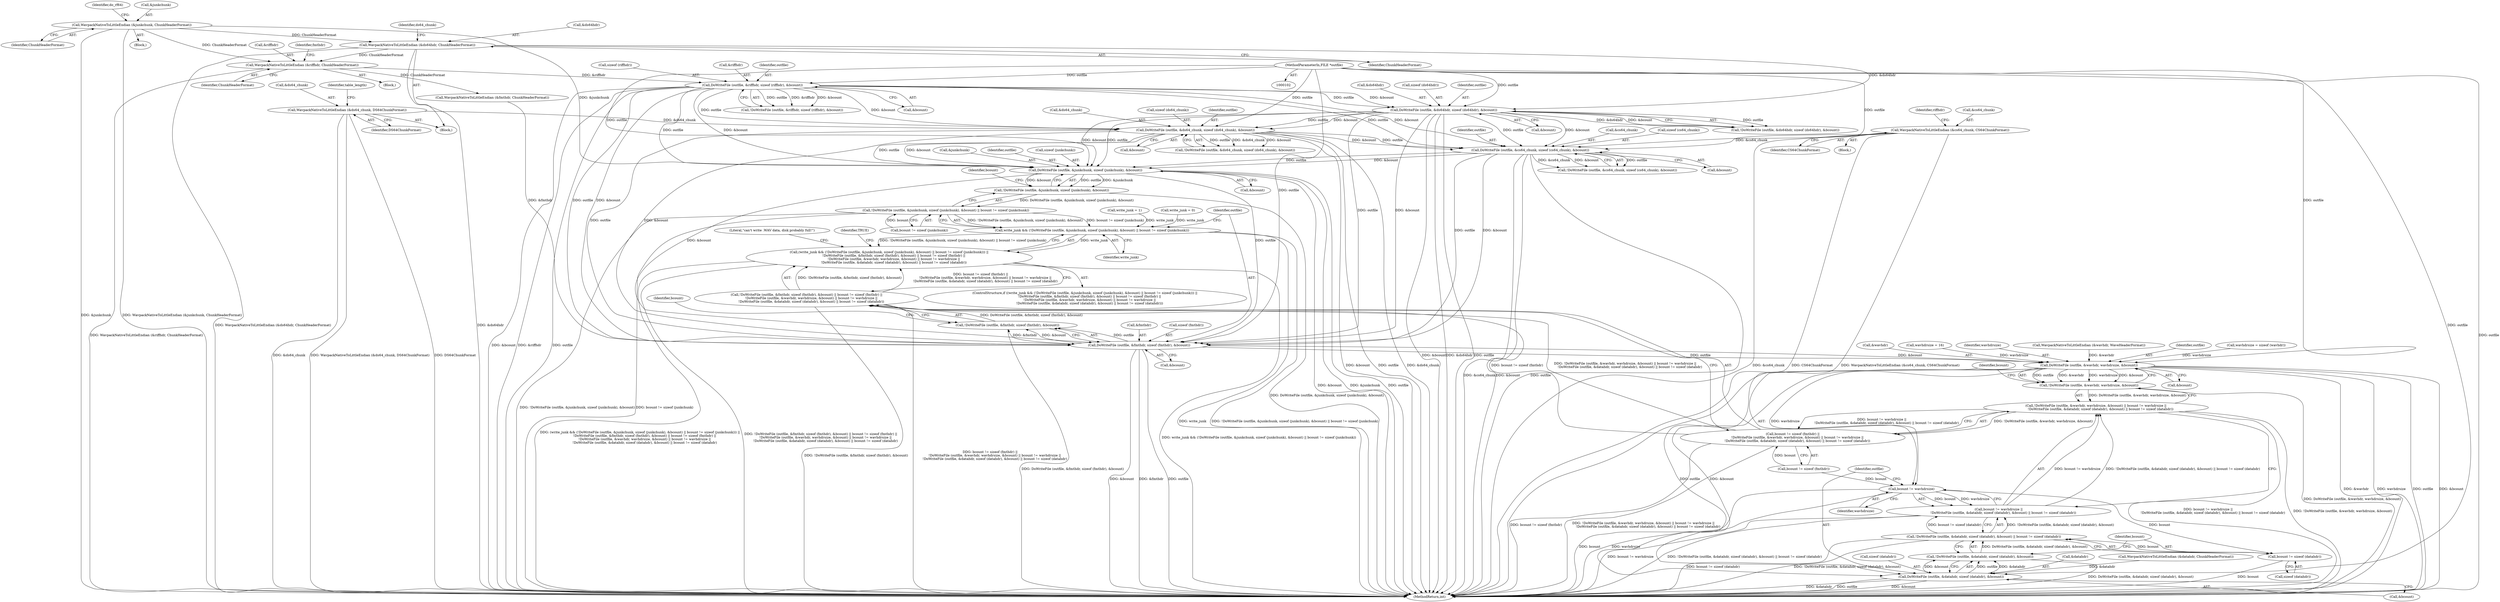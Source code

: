 digraph "0_WavPack_d5bf76b5a88d044a1be1d5656698e3ba737167e5_0@pointer" {
"1000664" [label="(Call,DoWriteFile (outfile, &junkchunk, sizeof (junkchunk), &bcount))"];
"1000618" [label="(Call,DoWriteFile (outfile, &ds64_chunk, sizeof (ds64_chunk), &bcount))"];
"1000602" [label="(Call,DoWriteFile (outfile, &ds64hdr, sizeof (ds64hdr), &bcount))"];
"1000584" [label="(Call,DoWriteFile (outfile, &riffhdr, sizeof (riffhdr), &bcount))"];
"1000103" [label="(MethodParameterIn,FILE *outfile)"];
"1000565" [label="(Call,WavpackNativeToLittleEndian (&riffhdr, ChunkHeaderFormat))"];
"1000520" [label="(Call,WavpackNativeToLittleEndian (&ds64hdr, ChunkHeaderFormat))"];
"1000455" [label="(Call,WavpackNativeToLittleEndian (&junkchunk, ChunkHeaderFormat))"];
"1000524" [label="(Call,WavpackNativeToLittleEndian (&ds64_chunk, DS64ChunkFormat))"];
"1000641" [label="(Call,DoWriteFile (outfile, &cs64_chunk, sizeof (cs64_chunk), &bcount))"];
"1000561" [label="(Call,WavpackNativeToLittleEndian (&cs64_chunk, CS64ChunkFormat))"];
"1000663" [label="(Call,!DoWriteFile (outfile, &junkchunk, sizeof (junkchunk), &bcount))"];
"1000662" [label="(Call,!DoWriteFile (outfile, &junkchunk, sizeof (junkchunk), &bcount) || bcount != sizeof (junkchunk))"];
"1000660" [label="(Call,write_junk && (!DoWriteFile (outfile, &junkchunk, sizeof (junkchunk), &bcount) || bcount != sizeof (junkchunk)))"];
"1000659" [label="(Call,(write_junk && (!DoWriteFile (outfile, &junkchunk, sizeof (junkchunk), &bcount) || bcount != sizeof (junkchunk))) ||\n         !DoWriteFile (outfile, &fmthdr, sizeof (fmthdr), &bcount) || bcount != sizeof (fmthdr) ||\n         !DoWriteFile (outfile, &wavhdr, wavhdrsize, &bcount) || bcount != wavhdrsize ||\n         !DoWriteFile (outfile, &datahdr, sizeof (datahdr), &bcount) || bcount != sizeof (datahdr))"];
"1000678" [label="(Call,DoWriteFile (outfile, &fmthdr, sizeof (fmthdr), &bcount))"];
"1000677" [label="(Call,!DoWriteFile (outfile, &fmthdr, sizeof (fmthdr), &bcount))"];
"1000676" [label="(Call,!DoWriteFile (outfile, &fmthdr, sizeof (fmthdr), &bcount) || bcount != sizeof (fmthdr) ||\n         !DoWriteFile (outfile, &wavhdr, wavhdrsize, &bcount) || bcount != wavhdrsize ||\n         !DoWriteFile (outfile, &datahdr, sizeof (datahdr), &bcount) || bcount != sizeof (datahdr))"];
"1000693" [label="(Call,DoWriteFile (outfile, &wavhdr, wavhdrsize, &bcount))"];
"1000692" [label="(Call,!DoWriteFile (outfile, &wavhdr, wavhdrsize, &bcount))"];
"1000691" [label="(Call,!DoWriteFile (outfile, &wavhdr, wavhdrsize, &bcount) || bcount != wavhdrsize ||\n         !DoWriteFile (outfile, &datahdr, sizeof (datahdr), &bcount) || bcount != sizeof (datahdr))"];
"1000686" [label="(Call,bcount != sizeof (fmthdr) ||\n         !DoWriteFile (outfile, &wavhdr, wavhdrsize, &bcount) || bcount != wavhdrsize ||\n         !DoWriteFile (outfile, &datahdr, sizeof (datahdr), &bcount) || bcount != sizeof (datahdr))"];
"1000701" [label="(Call,bcount != wavhdrsize)"];
"1000700" [label="(Call,bcount != wavhdrsize ||\n         !DoWriteFile (outfile, &datahdr, sizeof (datahdr), &bcount) || bcount != sizeof (datahdr))"];
"1000714" [label="(Call,bcount != sizeof (datahdr))"];
"1000704" [label="(Call,!DoWriteFile (outfile, &datahdr, sizeof (datahdr), &bcount) || bcount != sizeof (datahdr))"];
"1000706" [label="(Call,DoWriteFile (outfile, &datahdr, sizeof (datahdr), &bcount))"];
"1000705" [label="(Call,!DoWriteFile (outfile, &datahdr, sizeof (datahdr), &bcount))"];
"1000571" [label="(Identifier,fmthdr)"];
"1000524" [label="(Call,WavpackNativeToLittleEndian (&ds64_chunk, DS64ChunkFormat))"];
"1000583" [label="(Call,!DoWriteFile (outfile, &riffhdr, sizeof (riffhdr), &bcount))"];
"1000704" [label="(Call,!DoWriteFile (outfile, &datahdr, sizeof (datahdr), &bcount) || bcount != sizeof (datahdr))"];
"1000663" [label="(Call,!DoWriteFile (outfile, &junkchunk, sizeof (junkchunk), &bcount))"];
"1000715" [label="(Identifier,bcount)"];
"1000692" [label="(Call,!DoWriteFile (outfile, &wavhdr, wavhdrsize, &bcount))"];
"1000676" [label="(Call,!DoWriteFile (outfile, &fmthdr, sizeof (fmthdr), &bcount) || bcount != sizeof (fmthdr) ||\n         !DoWriteFile (outfile, &wavhdr, wavhdrsize, &bcount) || bcount != wavhdrsize ||\n         !DoWriteFile (outfile, &datahdr, sizeof (datahdr), &bcount) || bcount != sizeof (datahdr))"];
"1000702" [label="(Identifier,bcount)"];
"1000672" [label="(Call,bcount != sizeof (junkchunk))"];
"1000561" [label="(Call,WavpackNativeToLittleEndian (&cs64_chunk, CS64ChunkFormat))"];
"1000658" [label="(ControlStructure,if ((write_junk && (!DoWriteFile (outfile, &junkchunk, sizeof (junkchunk), &bcount) || bcount != sizeof (junkchunk))) ||\n         !DoWriteFile (outfile, &fmthdr, sizeof (fmthdr), &bcount) || bcount != sizeof (fmthdr) ||\n         !DoWriteFile (outfile, &wavhdr, wavhdrsize, &bcount) || bcount != wavhdrsize ||\n         !DoWriteFile (outfile, &datahdr, sizeof (datahdr), &bcount) || bcount != sizeof (datahdr)))"];
"1000455" [label="(Call,WavpackNativeToLittleEndian (&junkchunk, ChunkHeaderFormat))"];
"1000458" [label="(Identifier,ChunkHeaderFormat)"];
"1000686" [label="(Call,bcount != sizeof (fmthdr) ||\n         !DoWriteFile (outfile, &wavhdr, wavhdrsize, &bcount) || bcount != wavhdrsize ||\n         !DoWriteFile (outfile, &datahdr, sizeof (datahdr), &bcount) || bcount != sizeof (datahdr))"];
"1000666" [label="(Call,&junkchunk)"];
"1000698" [label="(Call,&bcount)"];
"1000604" [label="(Call,&ds64hdr)"];
"1000461" [label="(Block,)"];
"1000691" [label="(Call,!DoWriteFile (outfile, &wavhdr, wavhdrsize, &bcount) || bcount != wavhdrsize ||\n         !DoWriteFile (outfile, &datahdr, sizeof (datahdr), &bcount) || bcount != sizeof (datahdr))"];
"1000620" [label="(Call,&ds64_chunk)"];
"1000714" [label="(Call,bcount != sizeof (datahdr))"];
"1000712" [label="(Call,&bcount)"];
"1000103" [label="(MethodParameterIn,FILE *outfile)"];
"1000566" [label="(Call,&riffhdr)"];
"1000643" [label="(Call,&cs64_chunk)"];
"1000588" [label="(Call,sizeof (riffhdr))"];
"1000707" [label="(Identifier,outfile)"];
"1000660" [label="(Call,write_junk && (!DoWriteFile (outfile, &junkchunk, sizeof (junkchunk), &bcount) || bcount != sizeof (junkchunk)))"];
"1000680" [label="(Call,&fmthdr)"];
"1000586" [label="(Call,&riffhdr)"];
"1000703" [label="(Identifier,wavhdrsize)"];
"1000460" [label="(Identifier,do_rf64)"];
"1000673" [label="(Identifier,bcount)"];
"1000645" [label="(Call,sizeof (cs64_chunk))"];
"1000665" [label="(Identifier,outfile)"];
"1000684" [label="(Call,&bcount)"];
"1000716" [label="(Call,sizeof (datahdr))"];
"1000567" [label="(Identifier,riffhdr)"];
"1000577" [label="(Call,WavpackNativeToLittleEndian (&datahdr, ChunkHeaderFormat))"];
"1000701" [label="(Call,bcount != wavhdrsize)"];
"1000693" [label="(Call,DoWriteFile (outfile, &wavhdr, wavhdrsize, &bcount))"];
"1000608" [label="(Call,&bcount)"];
"1000725" [label="(MethodReturn,int)"];
"1000113" [label="(Call,write_junk = 1)"];
"1000662" [label="(Call,!DoWriteFile (outfile, &junkchunk, sizeof (junkchunk), &bcount) || bcount != sizeof (junkchunk))"];
"1000562" [label="(Call,&cs64_chunk)"];
"1000435" [label="(Block,)"];
"1000695" [label="(Call,&wavhdr)"];
"1000565" [label="(Call,WavpackNativeToLittleEndian (&riffhdr, ChunkHeaderFormat))"];
"1000545" [label="(Identifier,table_length)"];
"1000700" [label="(Call,bcount != wavhdrsize ||\n         !DoWriteFile (outfile, &datahdr, sizeof (datahdr), &bcount) || bcount != sizeof (datahdr))"];
"1000668" [label="(Call,sizeof (junkchunk))"];
"1000521" [label="(Call,&ds64hdr)"];
"1000641" [label="(Call,DoWriteFile (outfile, &cs64_chunk, sizeof (cs64_chunk), &bcount))"];
"1000622" [label="(Call,sizeof (ds64_chunk))"];
"1000523" [label="(Identifier,ChunkHeaderFormat)"];
"1000564" [label="(Identifier,CS64ChunkFormat)"];
"1000670" [label="(Call,&bcount)"];
"1000661" [label="(Identifier,write_junk)"];
"1000520" [label="(Call,WavpackNativeToLittleEndian (&ds64hdr, ChunkHeaderFormat))"];
"1000659" [label="(Call,(write_junk && (!DoWriteFile (outfile, &junkchunk, sizeof (junkchunk), &bcount) || bcount != sizeof (junkchunk))) ||\n         !DoWriteFile (outfile, &fmthdr, sizeof (fmthdr), &bcount) || bcount != sizeof (fmthdr) ||\n         !DoWriteFile (outfile, &wavhdr, wavhdrsize, &bcount) || bcount != wavhdrsize ||\n         !DoWriteFile (outfile, &datahdr, sizeof (datahdr), &bcount) || bcount != sizeof (datahdr))"];
"1000710" [label="(Call,sizeof (datahdr))"];
"1000682" [label="(Call,sizeof (fmthdr))"];
"1000590" [label="(Call,&bcount)"];
"1000568" [label="(Identifier,ChunkHeaderFormat)"];
"1000640" [label="(Call,!DoWriteFile (outfile, &cs64_chunk, sizeof (cs64_chunk), &bcount))"];
"1000705" [label="(Call,!DoWriteFile (outfile, &datahdr, sizeof (datahdr), &bcount))"];
"1000708" [label="(Call,&datahdr)"];
"1000165" [label="(Call,wavhdrsize = 16)"];
"1000456" [label="(Call,&junkchunk)"];
"1000569" [label="(Call,WavpackNativeToLittleEndian (&fmthdr, ChunkHeaderFormat))"];
"1000211" [label="(Call,write_junk = 0)"];
"1000697" [label="(Identifier,wavhdrsize)"];
"1000606" [label="(Call,sizeof (ds64hdr))"];
"1000617" [label="(Call,!DoWriteFile (outfile, &ds64_chunk, sizeof (ds64_chunk), &bcount))"];
"1000642" [label="(Identifier,outfile)"];
"1000584" [label="(Call,DoWriteFile (outfile, &riffhdr, sizeof (riffhdr), &bcount))"];
"1000601" [label="(Call,!DoWriteFile (outfile, &ds64hdr, sizeof (ds64hdr), &bcount))"];
"1000678" [label="(Call,DoWriteFile (outfile, &fmthdr, sizeof (fmthdr), &bcount))"];
"1000526" [label="(Identifier,ds64_chunk)"];
"1000624" [label="(Call,&bcount)"];
"1000706" [label="(Call,DoWriteFile (outfile, &datahdr, sizeof (datahdr), &bcount))"];
"1000687" [label="(Call,bcount != sizeof (fmthdr))"];
"1000585" [label="(Identifier,outfile)"];
"1000720" [label="(Literal,\"can't write .WAV data, disk probably full!\")"];
"1000647" [label="(Call,&bcount)"];
"1000527" [label="(Identifier,DS64ChunkFormat)"];
"1000688" [label="(Identifier,bcount)"];
"1000679" [label="(Identifier,outfile)"];
"1000724" [label="(Identifier,TRUE)"];
"1000573" [label="(Call,WavpackNativeToLittleEndian (&wavhdr, WaveHeaderFormat))"];
"1000546" [label="(Block,)"];
"1000602" [label="(Call,DoWriteFile (outfile, &ds64hdr, sizeof (ds64hdr), &bcount))"];
"1000664" [label="(Call,DoWriteFile (outfile, &junkchunk, sizeof (junkchunk), &bcount))"];
"1000677" [label="(Call,!DoWriteFile (outfile, &fmthdr, sizeof (fmthdr), &bcount))"];
"1000107" [label="(Block,)"];
"1000619" [label="(Identifier,outfile)"];
"1000694" [label="(Identifier,outfile)"];
"1000525" [label="(Call,&ds64_chunk)"];
"1000272" [label="(Call,wavhdrsize = sizeof (wavhdr))"];
"1000618" [label="(Call,DoWriteFile (outfile, &ds64_chunk, sizeof (ds64_chunk), &bcount))"];
"1000603" [label="(Identifier,outfile)"];
"1000664" -> "1000663"  [label="AST: "];
"1000664" -> "1000670"  [label="CFG: "];
"1000665" -> "1000664"  [label="AST: "];
"1000666" -> "1000664"  [label="AST: "];
"1000668" -> "1000664"  [label="AST: "];
"1000670" -> "1000664"  [label="AST: "];
"1000663" -> "1000664"  [label="CFG: "];
"1000664" -> "1000725"  [label="DDG: &bcount"];
"1000664" -> "1000725"  [label="DDG: &junkchunk"];
"1000664" -> "1000725"  [label="DDG: outfile"];
"1000664" -> "1000663"  [label="DDG: outfile"];
"1000664" -> "1000663"  [label="DDG: &junkchunk"];
"1000664" -> "1000663"  [label="DDG: &bcount"];
"1000618" -> "1000664"  [label="DDG: outfile"];
"1000618" -> "1000664"  [label="DDG: &bcount"];
"1000602" -> "1000664"  [label="DDG: outfile"];
"1000602" -> "1000664"  [label="DDG: &bcount"];
"1000641" -> "1000664"  [label="DDG: outfile"];
"1000641" -> "1000664"  [label="DDG: &bcount"];
"1000584" -> "1000664"  [label="DDG: outfile"];
"1000584" -> "1000664"  [label="DDG: &bcount"];
"1000103" -> "1000664"  [label="DDG: outfile"];
"1000455" -> "1000664"  [label="DDG: &junkchunk"];
"1000664" -> "1000678"  [label="DDG: outfile"];
"1000664" -> "1000678"  [label="DDG: &bcount"];
"1000618" -> "1000617"  [label="AST: "];
"1000618" -> "1000624"  [label="CFG: "];
"1000619" -> "1000618"  [label="AST: "];
"1000620" -> "1000618"  [label="AST: "];
"1000622" -> "1000618"  [label="AST: "];
"1000624" -> "1000618"  [label="AST: "];
"1000617" -> "1000618"  [label="CFG: "];
"1000618" -> "1000725"  [label="DDG: &bcount"];
"1000618" -> "1000725"  [label="DDG: outfile"];
"1000618" -> "1000725"  [label="DDG: &ds64_chunk"];
"1000618" -> "1000617"  [label="DDG: outfile"];
"1000618" -> "1000617"  [label="DDG: &ds64_chunk"];
"1000618" -> "1000617"  [label="DDG: &bcount"];
"1000602" -> "1000618"  [label="DDG: outfile"];
"1000602" -> "1000618"  [label="DDG: &bcount"];
"1000584" -> "1000618"  [label="DDG: outfile"];
"1000584" -> "1000618"  [label="DDG: &bcount"];
"1000103" -> "1000618"  [label="DDG: outfile"];
"1000524" -> "1000618"  [label="DDG: &ds64_chunk"];
"1000618" -> "1000641"  [label="DDG: outfile"];
"1000618" -> "1000641"  [label="DDG: &bcount"];
"1000618" -> "1000678"  [label="DDG: outfile"];
"1000618" -> "1000678"  [label="DDG: &bcount"];
"1000602" -> "1000601"  [label="AST: "];
"1000602" -> "1000608"  [label="CFG: "];
"1000603" -> "1000602"  [label="AST: "];
"1000604" -> "1000602"  [label="AST: "];
"1000606" -> "1000602"  [label="AST: "];
"1000608" -> "1000602"  [label="AST: "];
"1000601" -> "1000602"  [label="CFG: "];
"1000602" -> "1000725"  [label="DDG: &bcount"];
"1000602" -> "1000725"  [label="DDG: &ds64hdr"];
"1000602" -> "1000725"  [label="DDG: outfile"];
"1000602" -> "1000601"  [label="DDG: outfile"];
"1000602" -> "1000601"  [label="DDG: &ds64hdr"];
"1000602" -> "1000601"  [label="DDG: &bcount"];
"1000584" -> "1000602"  [label="DDG: outfile"];
"1000584" -> "1000602"  [label="DDG: &bcount"];
"1000103" -> "1000602"  [label="DDG: outfile"];
"1000520" -> "1000602"  [label="DDG: &ds64hdr"];
"1000602" -> "1000641"  [label="DDG: outfile"];
"1000602" -> "1000641"  [label="DDG: &bcount"];
"1000602" -> "1000678"  [label="DDG: outfile"];
"1000602" -> "1000678"  [label="DDG: &bcount"];
"1000584" -> "1000583"  [label="AST: "];
"1000584" -> "1000590"  [label="CFG: "];
"1000585" -> "1000584"  [label="AST: "];
"1000586" -> "1000584"  [label="AST: "];
"1000588" -> "1000584"  [label="AST: "];
"1000590" -> "1000584"  [label="AST: "];
"1000583" -> "1000584"  [label="CFG: "];
"1000584" -> "1000725"  [label="DDG: &bcount"];
"1000584" -> "1000725"  [label="DDG: &riffhdr"];
"1000584" -> "1000725"  [label="DDG: outfile"];
"1000584" -> "1000583"  [label="DDG: outfile"];
"1000584" -> "1000583"  [label="DDG: &riffhdr"];
"1000584" -> "1000583"  [label="DDG: &bcount"];
"1000103" -> "1000584"  [label="DDG: outfile"];
"1000565" -> "1000584"  [label="DDG: &riffhdr"];
"1000584" -> "1000641"  [label="DDG: outfile"];
"1000584" -> "1000641"  [label="DDG: &bcount"];
"1000584" -> "1000678"  [label="DDG: outfile"];
"1000584" -> "1000678"  [label="DDG: &bcount"];
"1000103" -> "1000102"  [label="AST: "];
"1000103" -> "1000725"  [label="DDG: outfile"];
"1000103" -> "1000641"  [label="DDG: outfile"];
"1000103" -> "1000678"  [label="DDG: outfile"];
"1000103" -> "1000693"  [label="DDG: outfile"];
"1000103" -> "1000706"  [label="DDG: outfile"];
"1000565" -> "1000107"  [label="AST: "];
"1000565" -> "1000568"  [label="CFG: "];
"1000566" -> "1000565"  [label="AST: "];
"1000568" -> "1000565"  [label="AST: "];
"1000571" -> "1000565"  [label="CFG: "];
"1000565" -> "1000725"  [label="DDG: WavpackNativeToLittleEndian (&riffhdr, ChunkHeaderFormat)"];
"1000520" -> "1000565"  [label="DDG: ChunkHeaderFormat"];
"1000455" -> "1000565"  [label="DDG: ChunkHeaderFormat"];
"1000565" -> "1000569"  [label="DDG: ChunkHeaderFormat"];
"1000520" -> "1000461"  [label="AST: "];
"1000520" -> "1000523"  [label="CFG: "];
"1000521" -> "1000520"  [label="AST: "];
"1000523" -> "1000520"  [label="AST: "];
"1000526" -> "1000520"  [label="CFG: "];
"1000520" -> "1000725"  [label="DDG: WavpackNativeToLittleEndian (&ds64hdr, ChunkHeaderFormat)"];
"1000520" -> "1000725"  [label="DDG: &ds64hdr"];
"1000455" -> "1000520"  [label="DDG: ChunkHeaderFormat"];
"1000455" -> "1000435"  [label="AST: "];
"1000455" -> "1000458"  [label="CFG: "];
"1000456" -> "1000455"  [label="AST: "];
"1000458" -> "1000455"  [label="AST: "];
"1000460" -> "1000455"  [label="CFG: "];
"1000455" -> "1000725"  [label="DDG: WavpackNativeToLittleEndian (&junkchunk, ChunkHeaderFormat)"];
"1000455" -> "1000725"  [label="DDG: &junkchunk"];
"1000524" -> "1000461"  [label="AST: "];
"1000524" -> "1000527"  [label="CFG: "];
"1000525" -> "1000524"  [label="AST: "];
"1000527" -> "1000524"  [label="AST: "];
"1000545" -> "1000524"  [label="CFG: "];
"1000524" -> "1000725"  [label="DDG: &ds64_chunk"];
"1000524" -> "1000725"  [label="DDG: WavpackNativeToLittleEndian (&ds64_chunk, DS64ChunkFormat)"];
"1000524" -> "1000725"  [label="DDG: DS64ChunkFormat"];
"1000641" -> "1000640"  [label="AST: "];
"1000641" -> "1000647"  [label="CFG: "];
"1000642" -> "1000641"  [label="AST: "];
"1000643" -> "1000641"  [label="AST: "];
"1000645" -> "1000641"  [label="AST: "];
"1000647" -> "1000641"  [label="AST: "];
"1000640" -> "1000641"  [label="CFG: "];
"1000641" -> "1000725"  [label="DDG: &cs64_chunk"];
"1000641" -> "1000725"  [label="DDG: &bcount"];
"1000641" -> "1000725"  [label="DDG: outfile"];
"1000641" -> "1000640"  [label="DDG: outfile"];
"1000641" -> "1000640"  [label="DDG: &cs64_chunk"];
"1000641" -> "1000640"  [label="DDG: &bcount"];
"1000561" -> "1000641"  [label="DDG: &cs64_chunk"];
"1000641" -> "1000678"  [label="DDG: outfile"];
"1000641" -> "1000678"  [label="DDG: &bcount"];
"1000561" -> "1000546"  [label="AST: "];
"1000561" -> "1000564"  [label="CFG: "];
"1000562" -> "1000561"  [label="AST: "];
"1000564" -> "1000561"  [label="AST: "];
"1000567" -> "1000561"  [label="CFG: "];
"1000561" -> "1000725"  [label="DDG: &cs64_chunk"];
"1000561" -> "1000725"  [label="DDG: CS64ChunkFormat"];
"1000561" -> "1000725"  [label="DDG: WavpackNativeToLittleEndian (&cs64_chunk, CS64ChunkFormat)"];
"1000663" -> "1000662"  [label="AST: "];
"1000673" -> "1000663"  [label="CFG: "];
"1000662" -> "1000663"  [label="CFG: "];
"1000663" -> "1000725"  [label="DDG: DoWriteFile (outfile, &junkchunk, sizeof (junkchunk), &bcount)"];
"1000663" -> "1000662"  [label="DDG: DoWriteFile (outfile, &junkchunk, sizeof (junkchunk), &bcount)"];
"1000662" -> "1000660"  [label="AST: "];
"1000662" -> "1000672"  [label="CFG: "];
"1000672" -> "1000662"  [label="AST: "];
"1000660" -> "1000662"  [label="CFG: "];
"1000662" -> "1000725"  [label="DDG: !DoWriteFile (outfile, &junkchunk, sizeof (junkchunk), &bcount)"];
"1000662" -> "1000725"  [label="DDG: bcount != sizeof (junkchunk)"];
"1000662" -> "1000660"  [label="DDG: !DoWriteFile (outfile, &junkchunk, sizeof (junkchunk), &bcount)"];
"1000662" -> "1000660"  [label="DDG: bcount != sizeof (junkchunk)"];
"1000672" -> "1000662"  [label="DDG: bcount"];
"1000660" -> "1000659"  [label="AST: "];
"1000660" -> "1000661"  [label="CFG: "];
"1000661" -> "1000660"  [label="AST: "];
"1000679" -> "1000660"  [label="CFG: "];
"1000659" -> "1000660"  [label="CFG: "];
"1000660" -> "1000725"  [label="DDG: write_junk"];
"1000660" -> "1000725"  [label="DDG: !DoWriteFile (outfile, &junkchunk, sizeof (junkchunk), &bcount) || bcount != sizeof (junkchunk)"];
"1000660" -> "1000659"  [label="DDG: write_junk"];
"1000660" -> "1000659"  [label="DDG: !DoWriteFile (outfile, &junkchunk, sizeof (junkchunk), &bcount) || bcount != sizeof (junkchunk)"];
"1000113" -> "1000660"  [label="DDG: write_junk"];
"1000211" -> "1000660"  [label="DDG: write_junk"];
"1000659" -> "1000658"  [label="AST: "];
"1000659" -> "1000676"  [label="CFG: "];
"1000676" -> "1000659"  [label="AST: "];
"1000720" -> "1000659"  [label="CFG: "];
"1000724" -> "1000659"  [label="CFG: "];
"1000659" -> "1000725"  [label="DDG: !DoWriteFile (outfile, &fmthdr, sizeof (fmthdr), &bcount) || bcount != sizeof (fmthdr) ||\n         !DoWriteFile (outfile, &wavhdr, wavhdrsize, &bcount) || bcount != wavhdrsize ||\n         !DoWriteFile (outfile, &datahdr, sizeof (datahdr), &bcount) || bcount != sizeof (datahdr)"];
"1000659" -> "1000725"  [label="DDG: write_junk && (!DoWriteFile (outfile, &junkchunk, sizeof (junkchunk), &bcount) || bcount != sizeof (junkchunk))"];
"1000659" -> "1000725"  [label="DDG: (write_junk && (!DoWriteFile (outfile, &junkchunk, sizeof (junkchunk), &bcount) || bcount != sizeof (junkchunk))) ||\n         !DoWriteFile (outfile, &fmthdr, sizeof (fmthdr), &bcount) || bcount != sizeof (fmthdr) ||\n         !DoWriteFile (outfile, &wavhdr, wavhdrsize, &bcount) || bcount != wavhdrsize ||\n         !DoWriteFile (outfile, &datahdr, sizeof (datahdr), &bcount) || bcount != sizeof (datahdr)"];
"1000676" -> "1000659"  [label="DDG: !DoWriteFile (outfile, &fmthdr, sizeof (fmthdr), &bcount)"];
"1000676" -> "1000659"  [label="DDG: bcount != sizeof (fmthdr) ||\n         !DoWriteFile (outfile, &wavhdr, wavhdrsize, &bcount) || bcount != wavhdrsize ||\n         !DoWriteFile (outfile, &datahdr, sizeof (datahdr), &bcount) || bcount != sizeof (datahdr)"];
"1000678" -> "1000677"  [label="AST: "];
"1000678" -> "1000684"  [label="CFG: "];
"1000679" -> "1000678"  [label="AST: "];
"1000680" -> "1000678"  [label="AST: "];
"1000682" -> "1000678"  [label="AST: "];
"1000684" -> "1000678"  [label="AST: "];
"1000677" -> "1000678"  [label="CFG: "];
"1000678" -> "1000725"  [label="DDG: &bcount"];
"1000678" -> "1000725"  [label="DDG: &fmthdr"];
"1000678" -> "1000725"  [label="DDG: outfile"];
"1000678" -> "1000677"  [label="DDG: outfile"];
"1000678" -> "1000677"  [label="DDG: &fmthdr"];
"1000678" -> "1000677"  [label="DDG: &bcount"];
"1000569" -> "1000678"  [label="DDG: &fmthdr"];
"1000678" -> "1000693"  [label="DDG: outfile"];
"1000678" -> "1000693"  [label="DDG: &bcount"];
"1000677" -> "1000676"  [label="AST: "];
"1000688" -> "1000677"  [label="CFG: "];
"1000676" -> "1000677"  [label="CFG: "];
"1000677" -> "1000725"  [label="DDG: DoWriteFile (outfile, &fmthdr, sizeof (fmthdr), &bcount)"];
"1000677" -> "1000676"  [label="DDG: DoWriteFile (outfile, &fmthdr, sizeof (fmthdr), &bcount)"];
"1000676" -> "1000686"  [label="CFG: "];
"1000686" -> "1000676"  [label="AST: "];
"1000676" -> "1000725"  [label="DDG: !DoWriteFile (outfile, &fmthdr, sizeof (fmthdr), &bcount)"];
"1000676" -> "1000725"  [label="DDG: bcount != sizeof (fmthdr) ||\n         !DoWriteFile (outfile, &wavhdr, wavhdrsize, &bcount) || bcount != wavhdrsize ||\n         !DoWriteFile (outfile, &datahdr, sizeof (datahdr), &bcount) || bcount != sizeof (datahdr)"];
"1000686" -> "1000676"  [label="DDG: bcount != sizeof (fmthdr)"];
"1000686" -> "1000676"  [label="DDG: !DoWriteFile (outfile, &wavhdr, wavhdrsize, &bcount) || bcount != wavhdrsize ||\n         !DoWriteFile (outfile, &datahdr, sizeof (datahdr), &bcount) || bcount != sizeof (datahdr)"];
"1000693" -> "1000692"  [label="AST: "];
"1000693" -> "1000698"  [label="CFG: "];
"1000694" -> "1000693"  [label="AST: "];
"1000695" -> "1000693"  [label="AST: "];
"1000697" -> "1000693"  [label="AST: "];
"1000698" -> "1000693"  [label="AST: "];
"1000692" -> "1000693"  [label="CFG: "];
"1000693" -> "1000725"  [label="DDG: &wavhdr"];
"1000693" -> "1000725"  [label="DDG: wavhdrsize"];
"1000693" -> "1000725"  [label="DDG: outfile"];
"1000693" -> "1000725"  [label="DDG: &bcount"];
"1000693" -> "1000692"  [label="DDG: outfile"];
"1000693" -> "1000692"  [label="DDG: &wavhdr"];
"1000693" -> "1000692"  [label="DDG: wavhdrsize"];
"1000693" -> "1000692"  [label="DDG: &bcount"];
"1000573" -> "1000693"  [label="DDG: &wavhdr"];
"1000165" -> "1000693"  [label="DDG: wavhdrsize"];
"1000272" -> "1000693"  [label="DDG: wavhdrsize"];
"1000693" -> "1000701"  [label="DDG: wavhdrsize"];
"1000693" -> "1000706"  [label="DDG: outfile"];
"1000693" -> "1000706"  [label="DDG: &bcount"];
"1000692" -> "1000691"  [label="AST: "];
"1000702" -> "1000692"  [label="CFG: "];
"1000691" -> "1000692"  [label="CFG: "];
"1000692" -> "1000725"  [label="DDG: DoWriteFile (outfile, &wavhdr, wavhdrsize, &bcount)"];
"1000692" -> "1000691"  [label="DDG: DoWriteFile (outfile, &wavhdr, wavhdrsize, &bcount)"];
"1000691" -> "1000686"  [label="AST: "];
"1000691" -> "1000700"  [label="CFG: "];
"1000700" -> "1000691"  [label="AST: "];
"1000686" -> "1000691"  [label="CFG: "];
"1000691" -> "1000725"  [label="DDG: bcount != wavhdrsize ||\n         !DoWriteFile (outfile, &datahdr, sizeof (datahdr), &bcount) || bcount != sizeof (datahdr)"];
"1000691" -> "1000725"  [label="DDG: !DoWriteFile (outfile, &wavhdr, wavhdrsize, &bcount)"];
"1000691" -> "1000686"  [label="DDG: !DoWriteFile (outfile, &wavhdr, wavhdrsize, &bcount)"];
"1000691" -> "1000686"  [label="DDG: bcount != wavhdrsize ||\n         !DoWriteFile (outfile, &datahdr, sizeof (datahdr), &bcount) || bcount != sizeof (datahdr)"];
"1000700" -> "1000691"  [label="DDG: bcount != wavhdrsize"];
"1000700" -> "1000691"  [label="DDG: !DoWriteFile (outfile, &datahdr, sizeof (datahdr), &bcount) || bcount != sizeof (datahdr)"];
"1000686" -> "1000687"  [label="CFG: "];
"1000687" -> "1000686"  [label="AST: "];
"1000686" -> "1000725"  [label="DDG: bcount != sizeof (fmthdr)"];
"1000686" -> "1000725"  [label="DDG: !DoWriteFile (outfile, &wavhdr, wavhdrsize, &bcount) || bcount != wavhdrsize ||\n         !DoWriteFile (outfile, &datahdr, sizeof (datahdr), &bcount) || bcount != sizeof (datahdr)"];
"1000687" -> "1000686"  [label="DDG: bcount"];
"1000701" -> "1000700"  [label="AST: "];
"1000701" -> "1000703"  [label="CFG: "];
"1000702" -> "1000701"  [label="AST: "];
"1000703" -> "1000701"  [label="AST: "];
"1000707" -> "1000701"  [label="CFG: "];
"1000700" -> "1000701"  [label="CFG: "];
"1000701" -> "1000725"  [label="DDG: bcount"];
"1000701" -> "1000725"  [label="DDG: wavhdrsize"];
"1000701" -> "1000700"  [label="DDG: bcount"];
"1000701" -> "1000700"  [label="DDG: wavhdrsize"];
"1000687" -> "1000701"  [label="DDG: bcount"];
"1000701" -> "1000714"  [label="DDG: bcount"];
"1000700" -> "1000704"  [label="CFG: "];
"1000704" -> "1000700"  [label="AST: "];
"1000700" -> "1000725"  [label="DDG: bcount != wavhdrsize"];
"1000700" -> "1000725"  [label="DDG: !DoWriteFile (outfile, &datahdr, sizeof (datahdr), &bcount) || bcount != sizeof (datahdr)"];
"1000704" -> "1000700"  [label="DDG: !DoWriteFile (outfile, &datahdr, sizeof (datahdr), &bcount)"];
"1000704" -> "1000700"  [label="DDG: bcount != sizeof (datahdr)"];
"1000714" -> "1000704"  [label="AST: "];
"1000714" -> "1000716"  [label="CFG: "];
"1000715" -> "1000714"  [label="AST: "];
"1000716" -> "1000714"  [label="AST: "];
"1000704" -> "1000714"  [label="CFG: "];
"1000714" -> "1000725"  [label="DDG: bcount"];
"1000714" -> "1000704"  [label="DDG: bcount"];
"1000704" -> "1000705"  [label="CFG: "];
"1000705" -> "1000704"  [label="AST: "];
"1000704" -> "1000725"  [label="DDG: bcount != sizeof (datahdr)"];
"1000704" -> "1000725"  [label="DDG: !DoWriteFile (outfile, &datahdr, sizeof (datahdr), &bcount)"];
"1000705" -> "1000704"  [label="DDG: DoWriteFile (outfile, &datahdr, sizeof (datahdr), &bcount)"];
"1000706" -> "1000705"  [label="AST: "];
"1000706" -> "1000712"  [label="CFG: "];
"1000707" -> "1000706"  [label="AST: "];
"1000708" -> "1000706"  [label="AST: "];
"1000710" -> "1000706"  [label="AST: "];
"1000712" -> "1000706"  [label="AST: "];
"1000705" -> "1000706"  [label="CFG: "];
"1000706" -> "1000725"  [label="DDG: &bcount"];
"1000706" -> "1000725"  [label="DDG: &datahdr"];
"1000706" -> "1000725"  [label="DDG: outfile"];
"1000706" -> "1000705"  [label="DDG: outfile"];
"1000706" -> "1000705"  [label="DDG: &datahdr"];
"1000706" -> "1000705"  [label="DDG: &bcount"];
"1000577" -> "1000706"  [label="DDG: &datahdr"];
"1000715" -> "1000705"  [label="CFG: "];
"1000705" -> "1000725"  [label="DDG: DoWriteFile (outfile, &datahdr, sizeof (datahdr), &bcount)"];
}
